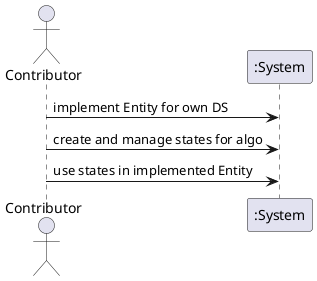 @startuml
actor Contributor
participant ":System"

Contributor -> ":System" : implement Entity for own DS
Contributor -> ":System" : create and manage states for algo
Contributor -> ":System" : use states in implemented Entity
@enduml
